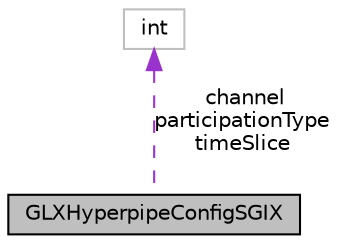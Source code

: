 digraph "GLXHyperpipeConfigSGIX"
{
 // LATEX_PDF_SIZE
  edge [fontname="Helvetica",fontsize="10",labelfontname="Helvetica",labelfontsize="10"];
  node [fontname="Helvetica",fontsize="10",shape=record];
  Node1 [label="GLXHyperpipeConfigSGIX",height=0.2,width=0.4,color="black", fillcolor="grey75", style="filled", fontcolor="black",tooltip=" "];
  Node2 -> Node1 [dir="back",color="darkorchid3",fontsize="10",style="dashed",label=" channel\nparticipationType\ntimeSlice" ];
  Node2 [label="int",height=0.2,width=0.4,color="grey75", fillcolor="white", style="filled",tooltip=" "];
}

